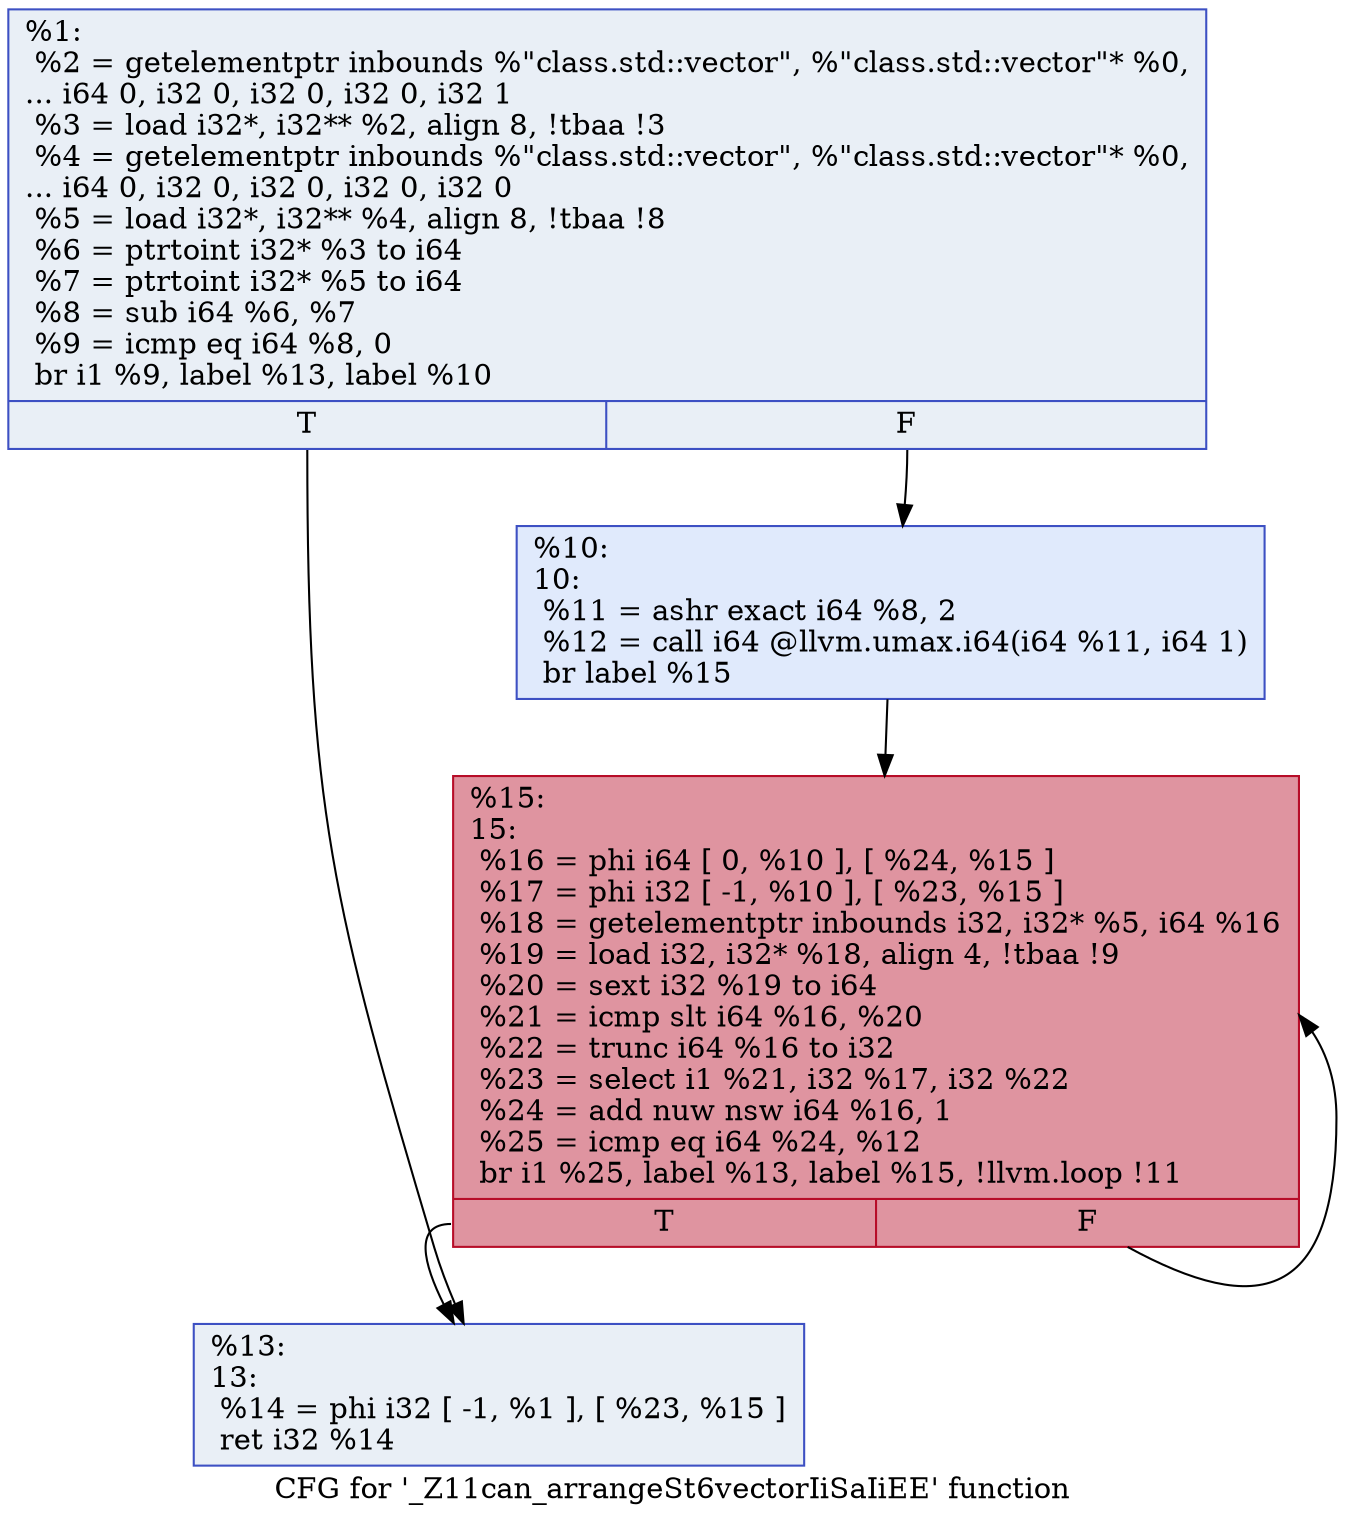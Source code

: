 digraph "CFG for '_Z11can_arrangeSt6vectorIiSaIiEE' function" {
	label="CFG for '_Z11can_arrangeSt6vectorIiSaIiEE' function";

	Node0x55fa311f1e80 [shape=record,color="#3d50c3ff", style=filled, fillcolor="#cedaeb70",label="{%1:\l  %2 = getelementptr inbounds %\"class.std::vector\", %\"class.std::vector\"* %0,\l... i64 0, i32 0, i32 0, i32 0, i32 1\l  %3 = load i32*, i32** %2, align 8, !tbaa !3\l  %4 = getelementptr inbounds %\"class.std::vector\", %\"class.std::vector\"* %0,\l... i64 0, i32 0, i32 0, i32 0, i32 0\l  %5 = load i32*, i32** %4, align 8, !tbaa !8\l  %6 = ptrtoint i32* %3 to i64\l  %7 = ptrtoint i32* %5 to i64\l  %8 = sub i64 %6, %7\l  %9 = icmp eq i64 %8, 0\l  br i1 %9, label %13, label %10\l|{<s0>T|<s1>F}}"];
	Node0x55fa311f1e80:s0 -> Node0x55fa311f3330;
	Node0x55fa311f1e80:s1 -> Node0x55fa311f37c0;
	Node0x55fa311f37c0 [shape=record,color="#3d50c3ff", style=filled, fillcolor="#b9d0f970",label="{%10:\l10:                                               \l  %11 = ashr exact i64 %8, 2\l  %12 = call i64 @llvm.umax.i64(i64 %11, i64 1)\l  br label %15\l}"];
	Node0x55fa311f37c0 -> Node0x55fa311f3c30;
	Node0x55fa311f3330 [shape=record,color="#3d50c3ff", style=filled, fillcolor="#cedaeb70",label="{%13:\l13:                                               \l  %14 = phi i32 [ -1, %1 ], [ %23, %15 ]\l  ret i32 %14\l}"];
	Node0x55fa311f3c30 [shape=record,color="#b70d28ff", style=filled, fillcolor="#b70d2870",label="{%15:\l15:                                               \l  %16 = phi i64 [ 0, %10 ], [ %24, %15 ]\l  %17 = phi i32 [ -1, %10 ], [ %23, %15 ]\l  %18 = getelementptr inbounds i32, i32* %5, i64 %16\l  %19 = load i32, i32* %18, align 4, !tbaa !9\l  %20 = sext i32 %19 to i64\l  %21 = icmp slt i64 %16, %20\l  %22 = trunc i64 %16 to i32\l  %23 = select i1 %21, i32 %17, i32 %22\l  %24 = add nuw nsw i64 %16, 1\l  %25 = icmp eq i64 %24, %12\l  br i1 %25, label %13, label %15, !llvm.loop !11\l|{<s0>T|<s1>F}}"];
	Node0x55fa311f3c30:s0 -> Node0x55fa311f3330;
	Node0x55fa311f3c30:s1 -> Node0x55fa311f3c30;
}
